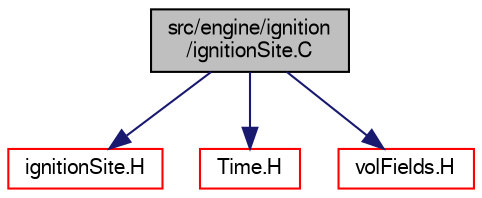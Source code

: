 digraph "src/engine/ignition/ignitionSite.C"
{
  bgcolor="transparent";
  edge [fontname="FreeSans",fontsize="10",labelfontname="FreeSans",labelfontsize="10"];
  node [fontname="FreeSans",fontsize="10",shape=record];
  Node0 [label="src/engine/ignition\l/ignitionSite.C",height=0.2,width=0.4,color="black", fillcolor="grey75", style="filled", fontcolor="black"];
  Node0 -> Node1 [color="midnightblue",fontsize="10",style="solid",fontname="FreeSans"];
  Node1 [label="ignitionSite.H",height=0.2,width=0.4,color="red",URL="$a01070.html"];
  Node0 -> Node83 [color="midnightblue",fontsize="10",style="solid",fontname="FreeSans"];
  Node83 [label="Time.H",height=0.2,width=0.4,color="red",URL="$a09311.html"];
  Node0 -> Node154 [color="midnightblue",fontsize="10",style="solid",fontname="FreeSans"];
  Node154 [label="volFields.H",height=0.2,width=0.4,color="red",URL="$a02750.html"];
}
